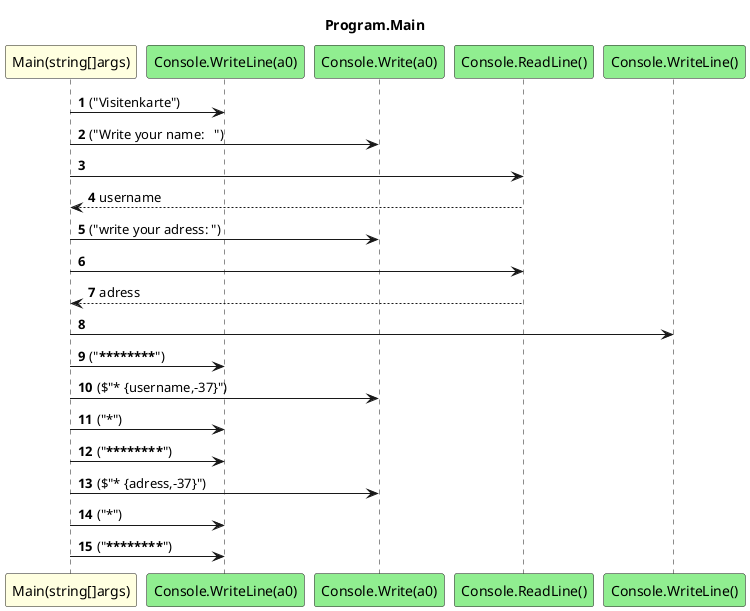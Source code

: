 @startuml Program.Main
title Program.Main
participant "Main(string[]args)" as Main_p0 #LightYellow
participant "Console.WriteLine(a0)" as Console_WriteLine_a0 #LightGreen
participant "Console.Write(a0)" as Console_Write_a0 #LightGreen
participant "Console.ReadLine()" as Console_ReadLine #LightGreen
participant "Console.WriteLine()" as Console_WriteLine #LightGreen
autonumber
Main_p0 -> Console_WriteLine_a0 : ("Visitenkarte")
Main_p0 -> Console_Write_a0 : ("Write your name:   ")
Main_p0 -> Console_ReadLine
Console_ReadLine --> Main_p0 : username
Main_p0 -> Console_Write_a0 : ("write your adress: ")
Main_p0 -> Console_ReadLine
Console_ReadLine --> Main_p0 : adress
Main_p0 -> Console_WriteLine
Main_p0 -> Console_WriteLine_a0 : ("****************************************")
Main_p0 -> Console_Write_a0 : ($"* {username,-37}")
Main_p0 -> Console_WriteLine_a0 : ("*")
Main_p0 -> Console_WriteLine_a0 : ("****************************************")
Main_p0 -> Console_Write_a0 : ($"* {adress,-37}")
Main_p0 -> Console_WriteLine_a0 : ("*")
Main_p0 -> Console_WriteLine_a0 : ("****************************************")
@enduml
